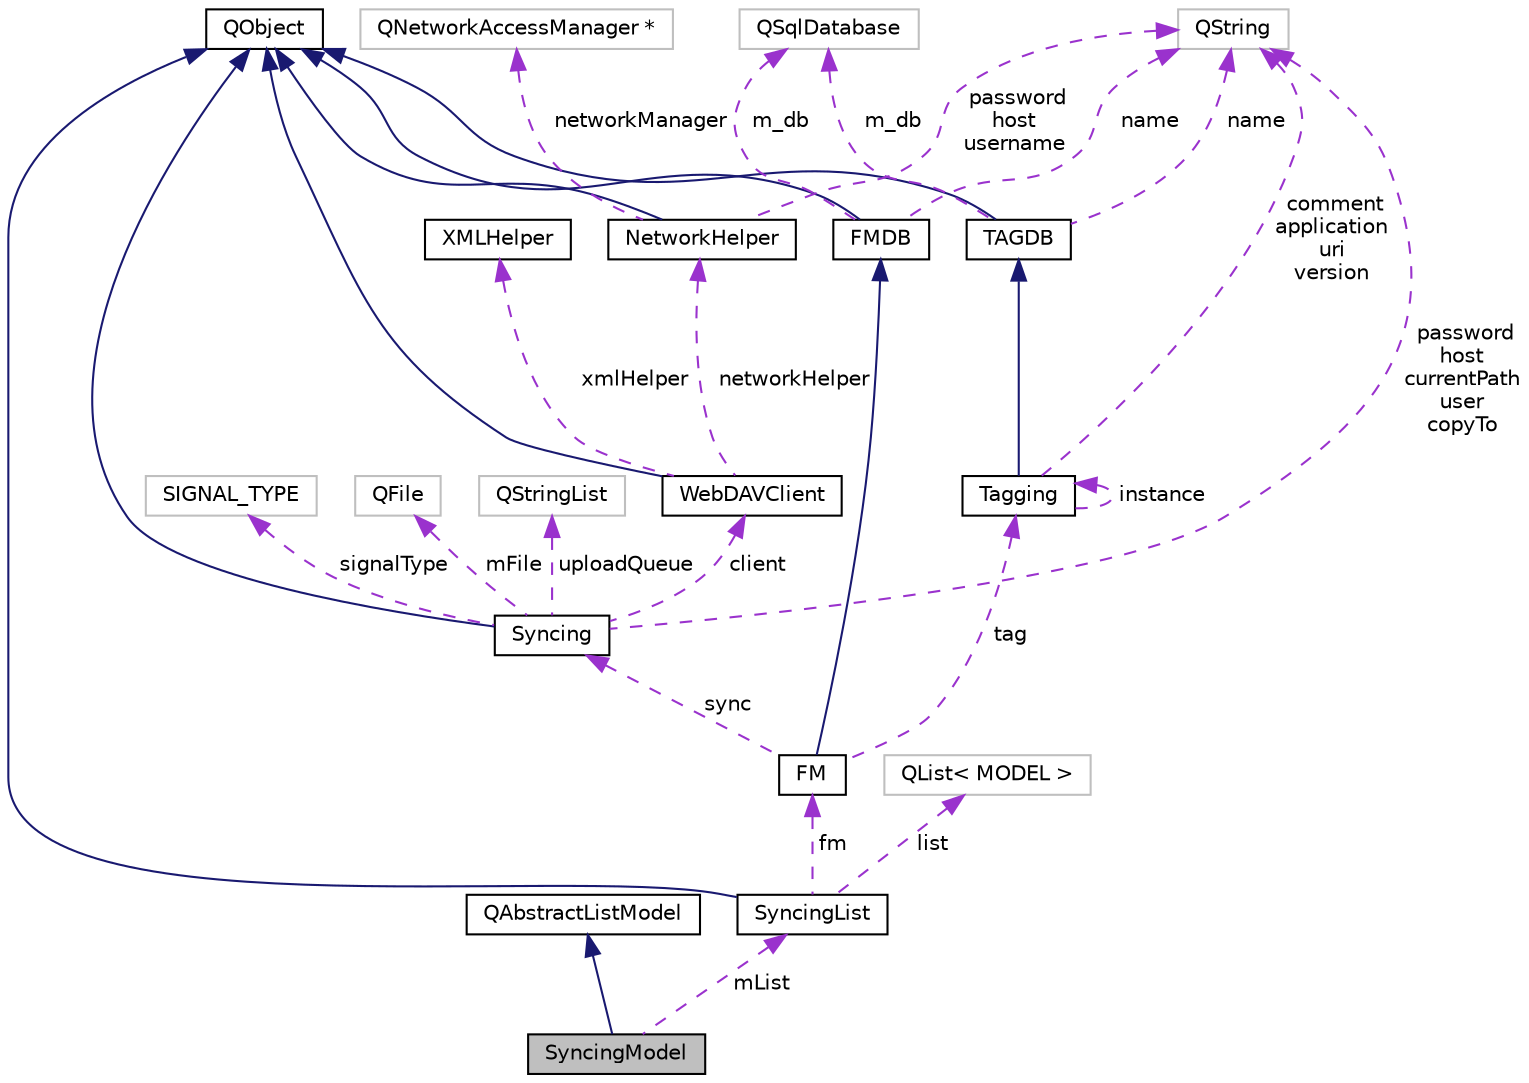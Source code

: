 digraph "SyncingModel"
{
 // INTERACTIVE_SVG=YES
 // LATEX_PDF_SIZE
  edge [fontname="Helvetica",fontsize="10",labelfontname="Helvetica",labelfontsize="10"];
  node [fontname="Helvetica",fontsize="10",shape=record];
  Node2 [label="SyncingModel",height=0.2,width=0.4,color="black", fillcolor="grey75", style="filled", fontcolor="black",tooltip=" "];
  Node3 -> Node2 [dir="back",color="midnightblue",fontsize="10",style="solid",fontname="Helvetica"];
  Node3 [label="QAbstractListModel",height=0.2,width=0.4,color="black", fillcolor="white", style="filled",URL="$class_q_abstract_list_model.html",tooltip=" "];
  Node4 -> Node2 [dir="back",color="darkorchid3",fontsize="10",style="dashed",label=" mList" ,fontname="Helvetica"];
  Node4 [label="SyncingList",height=0.2,width=0.4,color="black", fillcolor="white", style="filled",URL="$class_syncing_list.html",tooltip=" "];
  Node5 -> Node4 [dir="back",color="midnightblue",fontsize="10",style="solid",fontname="Helvetica"];
  Node5 [label="QObject",height=0.2,width=0.4,color="black", fillcolor="white", style="filled",URL="$class_q_object.html",tooltip=" "];
  Node6 -> Node4 [dir="back",color="darkorchid3",fontsize="10",style="dashed",label=" fm" ,fontname="Helvetica"];
  Node6 [label="FM",height=0.2,width=0.4,color="black", fillcolor="white", style="filled",URL="$class_f_m.html",tooltip=" "];
  Node7 -> Node6 [dir="back",color="midnightblue",fontsize="10",style="solid",fontname="Helvetica"];
  Node7 [label="FMDB",height=0.2,width=0.4,color="black", fillcolor="white", style="filled",URL="$class_f_m_d_b.html",tooltip=" "];
  Node5 -> Node7 [dir="back",color="midnightblue",fontsize="10",style="solid",fontname="Helvetica"];
  Node8 -> Node7 [dir="back",color="darkorchid3",fontsize="10",style="dashed",label=" name" ,fontname="Helvetica"];
  Node8 [label="QString",height=0.2,width=0.4,color="grey75", fillcolor="white", style="filled",tooltip=" "];
  Node9 -> Node7 [dir="back",color="darkorchid3",fontsize="10",style="dashed",label=" m_db" ,fontname="Helvetica"];
  Node9 [label="QSqlDatabase",height=0.2,width=0.4,color="grey75", fillcolor="white", style="filled",tooltip=" "];
  Node10 -> Node6 [dir="back",color="darkorchid3",fontsize="10",style="dashed",label=" tag" ,fontname="Helvetica"];
  Node10 [label="Tagging",height=0.2,width=0.4,color="black", fillcolor="white", style="filled",URL="$class_tagging.html",tooltip=" "];
  Node11 -> Node10 [dir="back",color="midnightblue",fontsize="10",style="solid",fontname="Helvetica"];
  Node11 [label="TAGDB",height=0.2,width=0.4,color="black", fillcolor="white", style="filled",URL="$class_t_a_g_d_b.html",tooltip=" "];
  Node5 -> Node11 [dir="back",color="midnightblue",fontsize="10",style="solid",fontname="Helvetica"];
  Node8 -> Node11 [dir="back",color="darkorchid3",fontsize="10",style="dashed",label=" name" ,fontname="Helvetica"];
  Node9 -> Node11 [dir="back",color="darkorchid3",fontsize="10",style="dashed",label=" m_db" ,fontname="Helvetica"];
  Node8 -> Node10 [dir="back",color="darkorchid3",fontsize="10",style="dashed",label=" comment\napplication\nuri\nversion" ,fontname="Helvetica"];
  Node10 -> Node10 [dir="back",color="darkorchid3",fontsize="10",style="dashed",label=" instance" ,fontname="Helvetica"];
  Node12 -> Node6 [dir="back",color="darkorchid3",fontsize="10",style="dashed",label=" sync" ,fontname="Helvetica"];
  Node12 [label="Syncing",height=0.2,width=0.4,color="black", fillcolor="white", style="filled",URL="$class_syncing.html",tooltip=" "];
  Node5 -> Node12 [dir="back",color="midnightblue",fontsize="10",style="solid",fontname="Helvetica"];
  Node13 -> Node12 [dir="back",color="darkorchid3",fontsize="10",style="dashed",label=" signalType" ,fontname="Helvetica"];
  Node13 [label="SIGNAL_TYPE",height=0.2,width=0.4,color="grey75", fillcolor="white", style="filled",tooltip=" "];
  Node8 -> Node12 [dir="back",color="darkorchid3",fontsize="10",style="dashed",label=" password\nhost\ncurrentPath\nuser\ncopyTo" ,fontname="Helvetica"];
  Node14 -> Node12 [dir="back",color="darkorchid3",fontsize="10",style="dashed",label=" mFile" ,fontname="Helvetica"];
  Node14 [label="QFile",height=0.2,width=0.4,color="grey75", fillcolor="white", style="filled",tooltip=" "];
  Node15 -> Node12 [dir="back",color="darkorchid3",fontsize="10",style="dashed",label=" client" ,fontname="Helvetica"];
  Node15 [label="WebDAVClient",height=0.2,width=0.4,color="black", fillcolor="white", style="filled",URL="$class_web_d_a_v_client.html",tooltip=" "];
  Node5 -> Node15 [dir="back",color="midnightblue",fontsize="10",style="solid",fontname="Helvetica"];
  Node16 -> Node15 [dir="back",color="darkorchid3",fontsize="10",style="dashed",label=" xmlHelper" ,fontname="Helvetica"];
  Node16 [label="XMLHelper",height=0.2,width=0.4,color="black", fillcolor="white", style="filled",URL="$class_x_m_l_helper.html",tooltip=" "];
  Node17 -> Node15 [dir="back",color="darkorchid3",fontsize="10",style="dashed",label=" networkHelper" ,fontname="Helvetica"];
  Node17 [label="NetworkHelper",height=0.2,width=0.4,color="black", fillcolor="white", style="filled",URL="$class_network_helper.html",tooltip=" "];
  Node5 -> Node17 [dir="back",color="midnightblue",fontsize="10",style="solid",fontname="Helvetica"];
  Node18 -> Node17 [dir="back",color="darkorchid3",fontsize="10",style="dashed",label=" networkManager" ,fontname="Helvetica"];
  Node18 [label="QNetworkAccessManager *",height=0.2,width=0.4,color="grey75", fillcolor="white", style="filled",tooltip=" "];
  Node8 -> Node17 [dir="back",color="darkorchid3",fontsize="10",style="dashed",label=" password\nhost\nusername" ,fontname="Helvetica"];
  Node19 -> Node12 [dir="back",color="darkorchid3",fontsize="10",style="dashed",label=" uploadQueue" ,fontname="Helvetica"];
  Node19 [label="QStringList",height=0.2,width=0.4,color="grey75", fillcolor="white", style="filled",tooltip=" "];
  Node20 -> Node4 [dir="back",color="darkorchid3",fontsize="10",style="dashed",label=" list" ,fontname="Helvetica"];
  Node20 [label="QList\< MODEL \>",height=0.2,width=0.4,color="grey75", fillcolor="white", style="filled",tooltip=" "];
}
